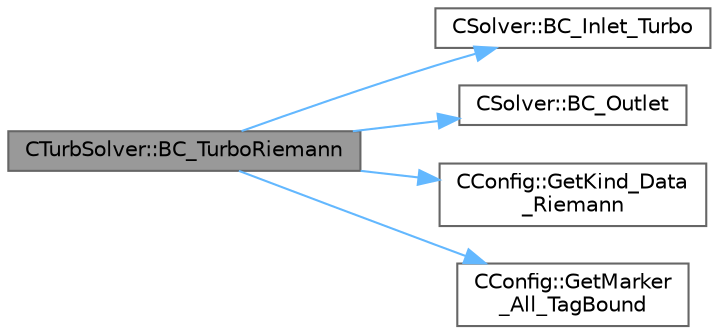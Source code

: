 digraph "CTurbSolver::BC_TurboRiemann"
{
 // LATEX_PDF_SIZE
  bgcolor="transparent";
  edge [fontname=Helvetica,fontsize=10,labelfontname=Helvetica,labelfontsize=10];
  node [fontname=Helvetica,fontsize=10,shape=box,height=0.2,width=0.4];
  rankdir="LR";
  Node1 [id="Node000001",label="CTurbSolver::BC_TurboRiemann",height=0.2,width=0.4,color="gray40", fillcolor="grey60", style="filled", fontcolor="black",tooltip="Impose via the residual the Euler wall boundary condition."];
  Node1 -> Node2 [id="edge1_Node000001_Node000002",color="steelblue1",style="solid",tooltip=" "];
  Node2 [id="Node000002",label="CSolver::BC_Inlet_Turbo",height=0.2,width=0.4,color="grey40", fillcolor="white", style="filled",URL="$classCSolver.html#a7f1b00f2093b40c98760b58a8091e221",tooltip="A virtual member."];
  Node1 -> Node3 [id="edge2_Node000001_Node000003",color="steelblue1",style="solid",tooltip=" "];
  Node3 [id="Node000003",label="CSolver::BC_Outlet",height=0.2,width=0.4,color="grey40", fillcolor="white", style="filled",URL="$classCSolver.html#abe63c6057695d29b2c4d1a1f49c223a9",tooltip="A virtual member."];
  Node1 -> Node4 [id="edge3_Node000001_Node000004",color="steelblue1",style="solid",tooltip=" "];
  Node4 [id="Node000004",label="CConfig::GetKind_Data\l_Riemann",height=0.2,width=0.4,color="grey40", fillcolor="white", style="filled",URL="$classCConfig.html#add316d9d3df8e7ad23763a203add8dc0",tooltip="Get Kind Data of Riemann boundary."];
  Node1 -> Node5 [id="edge4_Node000001_Node000005",color="steelblue1",style="solid",tooltip=" "];
  Node5 [id="Node000005",label="CConfig::GetMarker\l_All_TagBound",height=0.2,width=0.4,color="grey40", fillcolor="white", style="filled",URL="$classCConfig.html#ab8c9c1f45950a29355be4ff357049440",tooltip="Get the index of the surface defined in the geometry file."];
}
